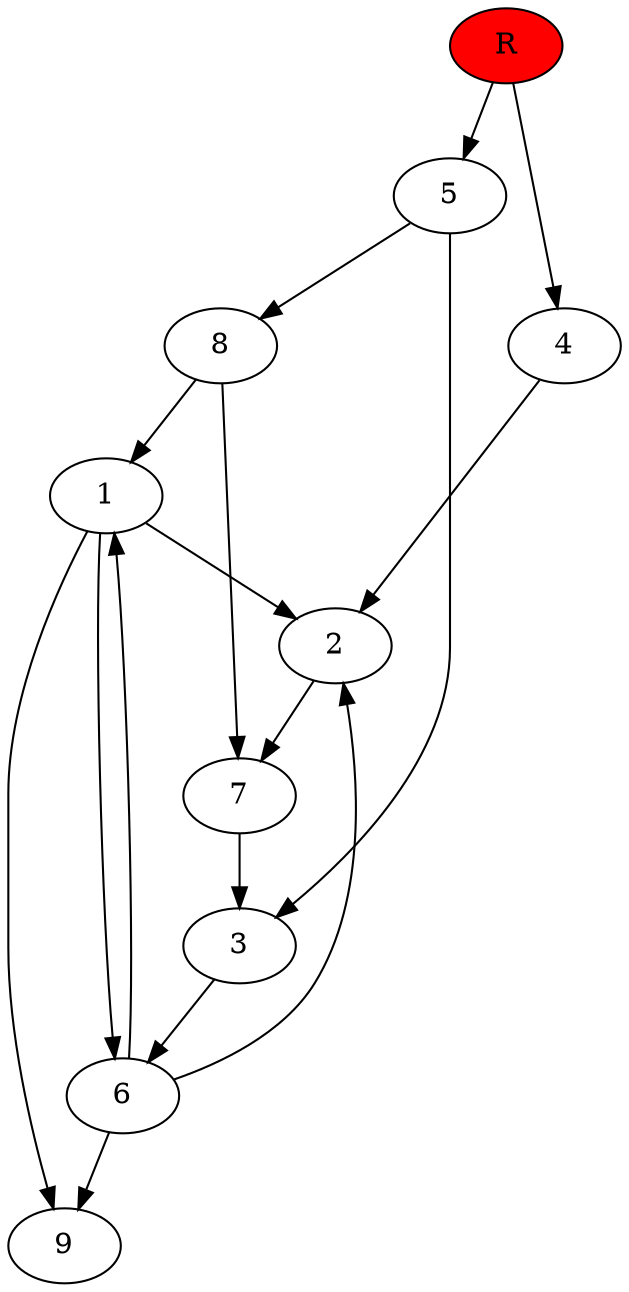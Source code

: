 digraph prb19425 {
	1
	2
	3
	4
	5
	6
	7
	8
	R [fillcolor="#ff0000" style=filled]
	1 -> 2
	1 -> 6
	1 -> 9
	2 -> 7
	3 -> 6
	4 -> 2
	5 -> 3
	5 -> 8
	6 -> 1
	6 -> 2
	6 -> 9
	7 -> 3
	8 -> 1
	8 -> 7
	R -> 4
	R -> 5
}
